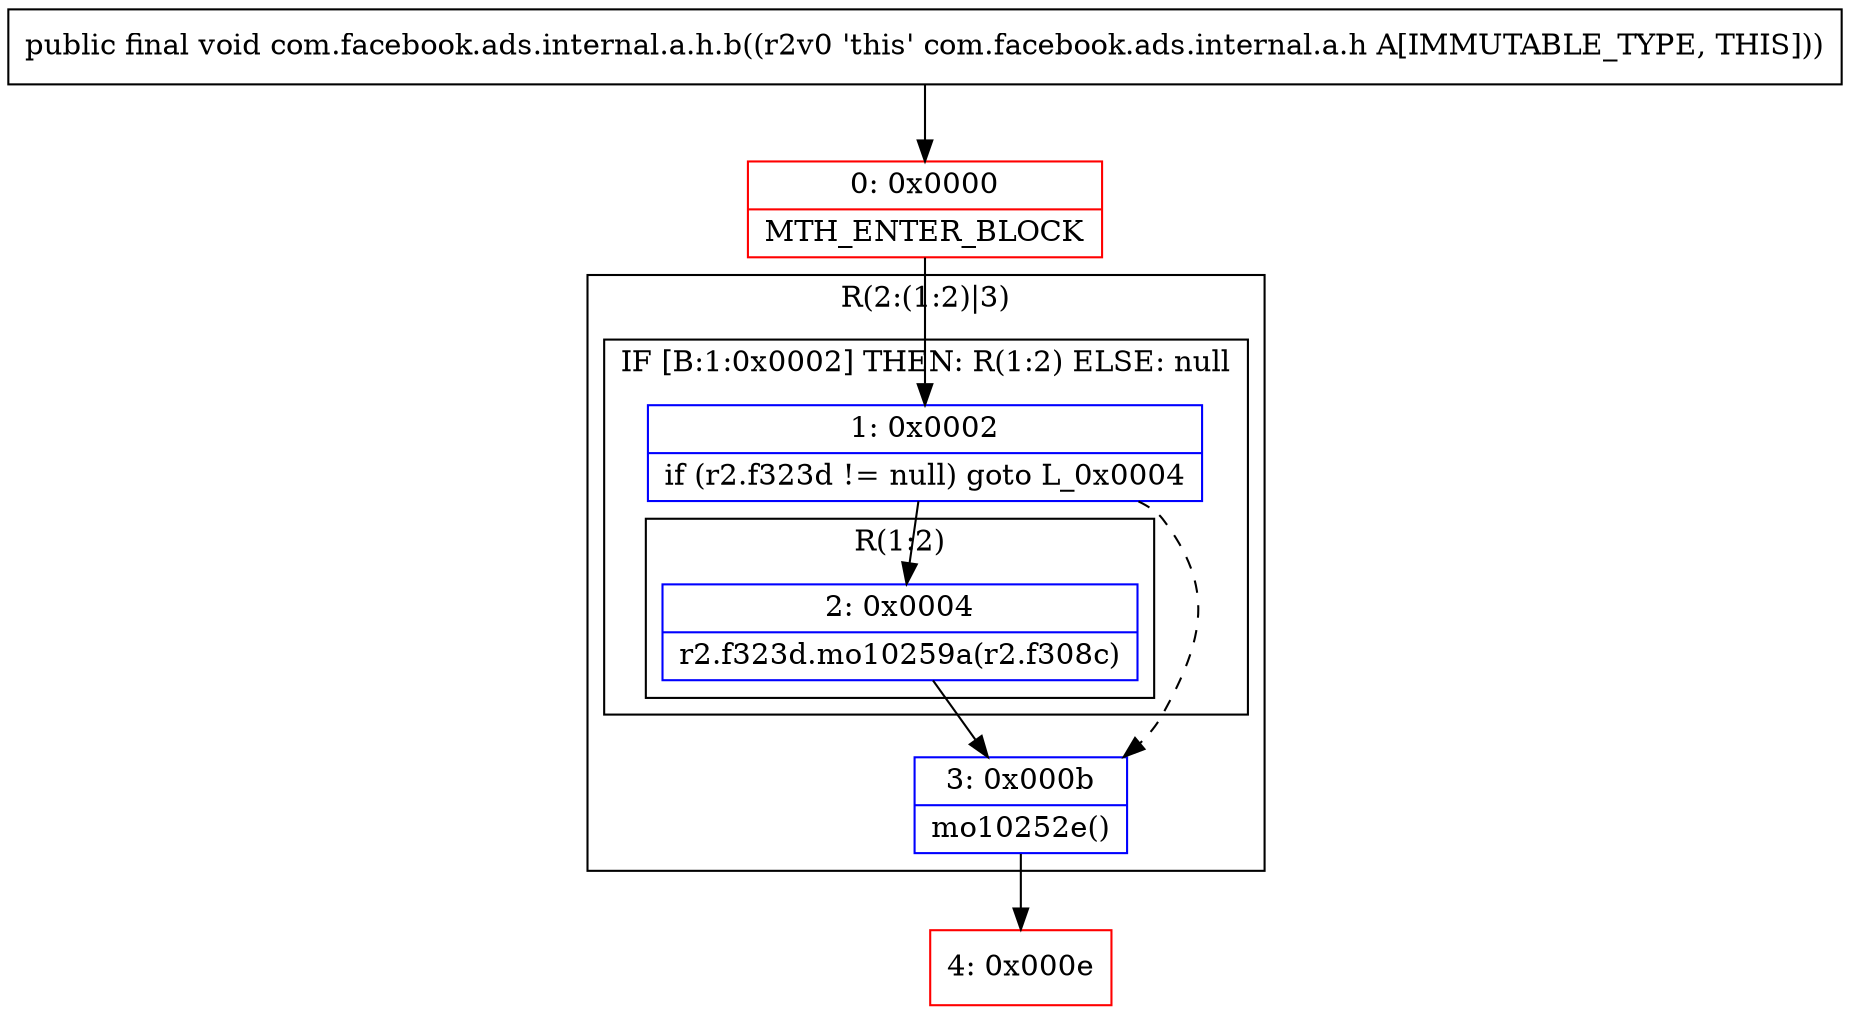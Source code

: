 digraph "CFG forcom.facebook.ads.internal.a.h.b()V" {
subgraph cluster_Region_490096487 {
label = "R(2:(1:2)|3)";
node [shape=record,color=blue];
subgraph cluster_IfRegion_1929708477 {
label = "IF [B:1:0x0002] THEN: R(1:2) ELSE: null";
node [shape=record,color=blue];
Node_1 [shape=record,label="{1\:\ 0x0002|if (r2.f323d != null) goto L_0x0004\l}"];
subgraph cluster_Region_90778529 {
label = "R(1:2)";
node [shape=record,color=blue];
Node_2 [shape=record,label="{2\:\ 0x0004|r2.f323d.mo10259a(r2.f308c)\l}"];
}
}
Node_3 [shape=record,label="{3\:\ 0x000b|mo10252e()\l}"];
}
Node_0 [shape=record,color=red,label="{0\:\ 0x0000|MTH_ENTER_BLOCK\l}"];
Node_4 [shape=record,color=red,label="{4\:\ 0x000e}"];
MethodNode[shape=record,label="{public final void com.facebook.ads.internal.a.h.b((r2v0 'this' com.facebook.ads.internal.a.h A[IMMUTABLE_TYPE, THIS])) }"];
MethodNode -> Node_0;
Node_1 -> Node_2;
Node_1 -> Node_3[style=dashed];
Node_2 -> Node_3;
Node_3 -> Node_4;
Node_0 -> Node_1;
}

